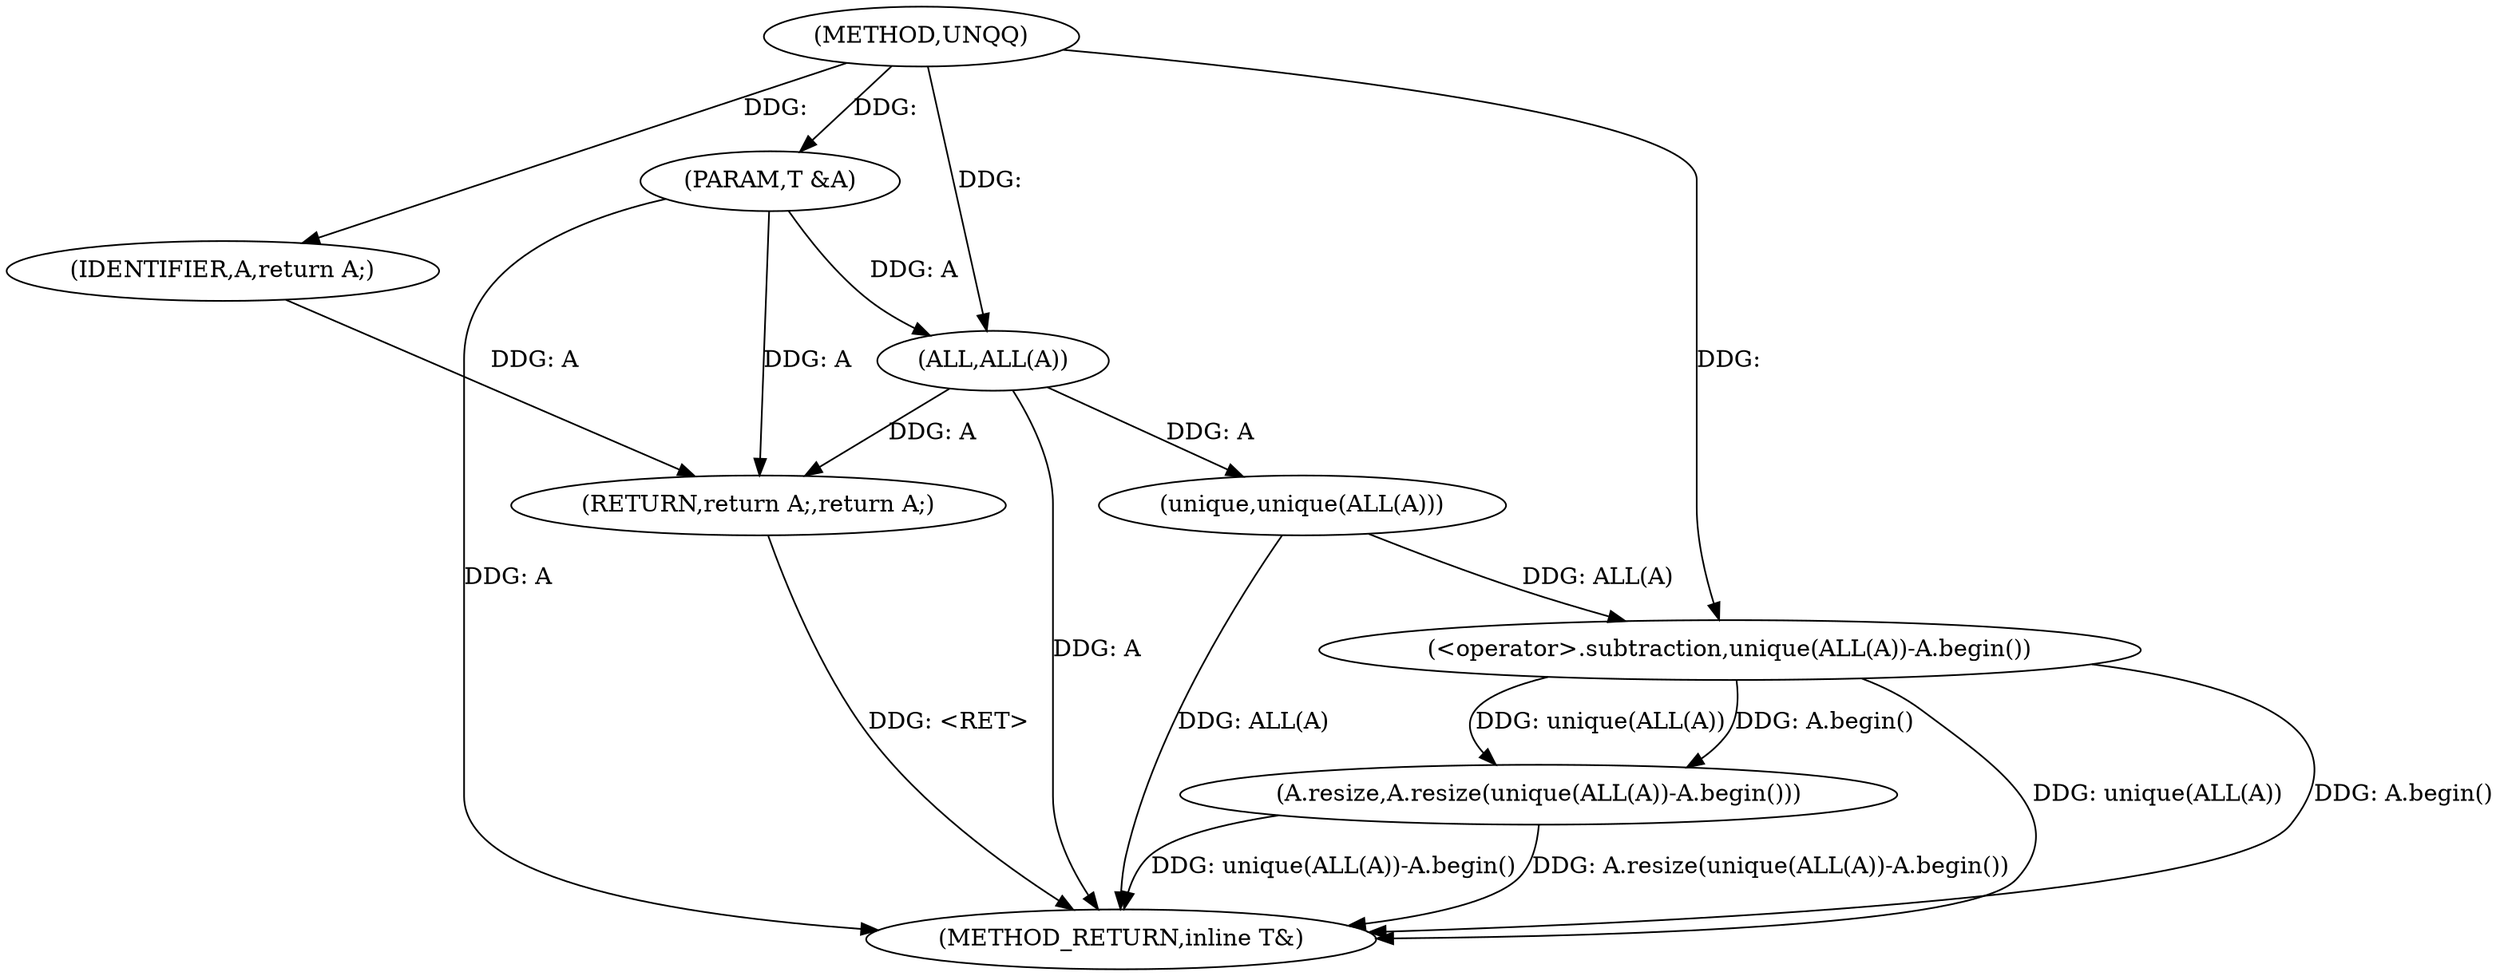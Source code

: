 digraph "UNQQ" {  
"1001324" [label = "(METHOD,UNQQ)" ]
"1001335" [label = "(METHOD_RETURN,inline T&)" ]
"1001325" [label = "(PARAM,T &A)" ]
"1001327" [label = "(A.resize,A.resize(unique(ALL(A))-A.begin()))" ]
"1001333" [label = "(RETURN,return A;,return A;)" ]
"1001334" [label = "(IDENTIFIER,A,return A;)" ]
"1001328" [label = "(<operator>.subtraction,unique(ALL(A))-A.begin())" ]
"1001329" [label = "(unique,unique(ALL(A)))" ]
"1001330" [label = "(ALL,ALL(A))" ]
  "1001325" -> "1001335"  [ label = "DDG: A"] 
  "1001330" -> "1001335"  [ label = "DDG: A"] 
  "1001329" -> "1001335"  [ label = "DDG: ALL(A)"] 
  "1001328" -> "1001335"  [ label = "DDG: unique(ALL(A))"] 
  "1001328" -> "1001335"  [ label = "DDG: A.begin()"] 
  "1001327" -> "1001335"  [ label = "DDG: unique(ALL(A))-A.begin()"] 
  "1001327" -> "1001335"  [ label = "DDG: A.resize(unique(ALL(A))-A.begin())"] 
  "1001333" -> "1001335"  [ label = "DDG: <RET>"] 
  "1001324" -> "1001325"  [ label = "DDG: "] 
  "1001334" -> "1001333"  [ label = "DDG: A"] 
  "1001330" -> "1001333"  [ label = "DDG: A"] 
  "1001325" -> "1001333"  [ label = "DDG: A"] 
  "1001328" -> "1001327"  [ label = "DDG: unique(ALL(A))"] 
  "1001328" -> "1001327"  [ label = "DDG: A.begin()"] 
  "1001324" -> "1001334"  [ label = "DDG: "] 
  "1001329" -> "1001328"  [ label = "DDG: ALL(A)"] 
  "1001324" -> "1001328"  [ label = "DDG: "] 
  "1001330" -> "1001329"  [ label = "DDG: A"] 
  "1001325" -> "1001330"  [ label = "DDG: A"] 
  "1001324" -> "1001330"  [ label = "DDG: "] 
}
